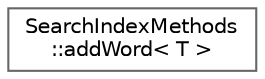 digraph "Graphical Class Hierarchy"
{
 // INTERACTIVE_SVG=YES
 // LATEX_PDF_SIZE
  bgcolor="transparent";
  edge [fontname=Helvetica,fontsize=10,labelfontname=Helvetica,labelfontsize=10];
  node [fontname=Helvetica,fontsize=10,shape=box,height=0.2,width=0.4];
  rankdir="LR";
  Node0 [label="SearchIndexMethods\l::addWord\< T \>",height=0.2,width=0.4,color="grey40", fillcolor="white", style="filled",URL="$d2/d4d/struct_search_index_methods_1_1add_word.html",tooltip=" "];
}
